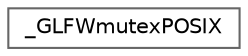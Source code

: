 digraph "类继承关系图"
{
 // LATEX_PDF_SIZE
  bgcolor="transparent";
  edge [fontname=Helvetica,fontsize=10,labelfontname=Helvetica,labelfontsize=10];
  node [fontname=Helvetica,fontsize=10,shape=box,height=0.2,width=0.4];
  rankdir="LR";
  Node0 [id="Node000000",label="_GLFWmutexPOSIX",height=0.2,width=0.4,color="grey40", fillcolor="white", style="filled",URL="$struct___g_l_f_wmutex_p_o_s_i_x.html",tooltip=" "];
}
